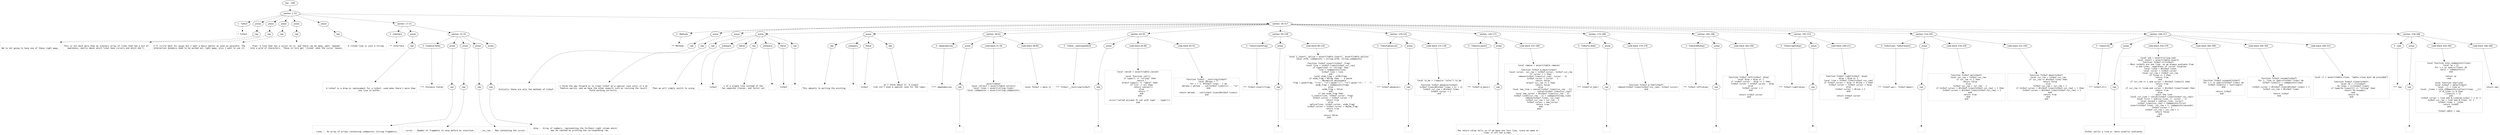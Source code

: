 digraph lpegNode {

node [fontname=Helvetica]
edge [style=dashed]

doc_0 [label="doc - 348"]


doc_0 -> { section_1}
{rank=same; section_1}

section_1 [label="section: 1-33"]


// END RANK doc_0

section_1 -> { header_2 prose_3 prose_4 prose_5 prose_6 prose_7 section_8 section_9}
{rank=same; header_2 prose_3 prose_4 prose_5 prose_6 prose_7 section_8 section_9}

header_2 [label="1 : Txtbuf"]

prose_3 [label="prose"]

prose_4 [label="prose"]

prose_5 [label="prose"]

prose_6 [label="prose"]

prose_7 [label="prose"]

section_8 [label="section: 17-21"]

section_9 [label="section: 34-317"]


// END RANK section_1

header_2 -> leaf_10
leaf_10  [color=Gray,shape=rectangle,fontname=Inconsolata,label="* Txtbuf"]
// END RANK header_2

prose_3 -> { raw_11}
{rank=same; raw_11}

raw_11 [label="raw"]


// END RANK prose_3

raw_11 -> leaf_12
leaf_12  [color=Gray,shape=rectangle,fontname=Inconsolata,label="

We're not going to have one of these right away.
"]
// END RANK raw_11

prose_4 -> { raw_13}
{rank=same; raw_13}

raw_13 [label="raw"]


// END RANK prose_4

raw_13 -> leaf_14
leaf_14  [color=Gray,shape=rectangle,fontname=Inconsolata,label="
This is not much more than an ordinary array of lines that has a bit of
awareness, mostly about which lines have cursors and which don't.
"]
// END RANK raw_13

prose_5 -> { raw_15}
{rank=same; raw_15}

raw_15 [label="raw"]


// END RANK prose_5

raw_15 -> leaf_16
leaf_16  [color=Gray,shape=rectangle,fontname=Inconsolata,label="
I'll circle back for quipu but I want a basic editor as soon as possible. The
interaction dynamics need to be worked out right away, plus I want to use it!
"]
// END RANK raw_15

prose_6 -> { raw_17}
{rank=same; raw_17}

raw_17 [label="raw"]


// END RANK prose_6

raw_17 -> leaf_18
leaf_18  [color=Gray,shape=rectangle,fontname=Inconsolata,label="
Plan: A line that has a cursor on it, and there can be many, gets 'opened'
into a grid of characters.  These in turn get 'closed' when the cursor leaves.
"]
// END RANK raw_17

prose_7 -> { raw_19}
{rank=same; raw_19}

raw_19 [label="raw"]


// END RANK prose_7

raw_19 -> leaf_20
leaf_20  [color=Gray,shape=rectangle,fontname=Inconsolata,label="
A closed line is just a string.

"]
// END RANK raw_19

section_8 -> { header_21 prose_22 section_23}
{rank=same; header_21 prose_22 section_23}

header_21 [label="2 : Interface"]

prose_22 [label="prose"]

section_23 [label="section: 22-33"]


// END RANK section_8

header_21 -> leaf_24
leaf_24  [color=Gray,shape=rectangle,fontname=Inconsolata,label="** Interface"]
// END RANK header_21

prose_22 -> { raw_25}
{rank=same; raw_25}

raw_25 [label="raw"]


// END RANK prose_22

raw_25 -> leaf_26
leaf_26  [color=Gray,shape=rectangle,fontname=Inconsolata,label="

  A txtbuf is a drop-in replacement for a txtbuf, used when there's more than
one line to buffer.
"]
// END RANK raw_25

section_23 -> { header_27 prose_28 prose_29 prose_30 prose_31}
{rank=same; header_27 prose_28 prose_29 prose_30 prose_31}

header_27 [label="3 : Instance fields"]

prose_28 [label="prose"]

prose_29 [label="prose"]

prose_30 [label="prose"]

prose_31 [label="prose"]


// END RANK section_23

header_27 -> leaf_32
leaf_32  [color=Gray,shape=rectangle,fontname=Inconsolata,label="*** Instance fields"]
// END RANK header_27

prose_28 -> { raw_33}
{rank=same; raw_33}

raw_33 [label="raw"]


// END RANK prose_28

raw_33 -> leaf_34
leaf_34  [color=Gray,shape=rectangle,fontname=Inconsolata,label="

- lines :  An array of arrays containing codepoints (string fragments).
"]
// END RANK raw_33

prose_29 -> { raw_35}
{rank=same; raw_35}

raw_35 [label="raw"]


// END RANK prose_29

raw_35 -> leaf_36
leaf_36  [color=Gray,shape=rectangle,fontname=Inconsolata,label="
- cursor :  Number of fragments to skip before an insertion.
"]
// END RANK raw_35

prose_30 -> { raw_37}
{rank=same; raw_37}

raw_37 [label="raw"]


// END RANK prose_30

raw_37 -> leaf_38
leaf_38  [color=Gray,shape=rectangle,fontname=Inconsolata,label="
- cur_row :  Row containing the cursor.
"]
// END RANK raw_37

prose_31 -> { raw_39}
{rank=same; raw_39}

raw_39 [label="raw"]


// END RANK prose_31

raw_39 -> leaf_40
leaf_40  [color=Gray,shape=rectangle,fontname=Inconsolata,label="
- disp :  Array of numbers, representing the furthest-right column which
          may be reached by printing the corresponding row.

"]
// END RANK raw_39

section_9 -> { header_41 prose_42 prose_43 prose_44 prose_45 section_46 section_47 section_48 section_49 section_50 section_51 section_52 section_53 section_54 section_55 section_56}
{rank=same; header_41 prose_42 prose_43 prose_44 prose_45 section_46 section_47 section_48 section_49 section_50 section_51 section_52 section_53 section_54 section_55 section_56}

header_41 [label="2 : Methods"]

prose_42 [label="prose"]

prose_43 [label="prose"]

prose_44 [label="prose"]

prose_45 [label="prose"]

section_46 [label="section: 49-61"]

section_47 [label="section: 62-93"]

section_48 [label="section: 94-128"]

section_49 [label="section: 129-141"]

section_50 [label="section: 142-171"]

section_51 [label="section: 172-180"]

section_52 [label="section: 181-196"]

section_53 [label="section: 197-213"]

section_54 [label="section: 214-245"]

section_55 [label="section: 246-317"]

section_56 [label="section: 318-348"]


// END RANK section_9

header_41 -> leaf_57
leaf_57  [color=Gray,shape=rectangle,fontname=Inconsolata,label="** Methods"]
// END RANK header_41

prose_42 -> { raw_58}
{rank=same; raw_58}

raw_58 [label="raw"]


// END RANK prose_42

raw_58 -> leaf_59
leaf_59  [color=Gray,shape=rectangle,fontname=Inconsolata,label="

Initially these are only the methods of txtbuf.
"]
// END RANK raw_58

prose_43 -> { raw_60}
{rank=same; raw_60}

raw_60 [label="raw"]


// END RANK prose_43

raw_60 -> leaf_61
leaf_61  [color=Gray,shape=rectangle,fontname=Inconsolata,label="
I think the way forward is to treat txtbuf as a special case until it's at
feature parity, and we have the other aspects such as resizing the result
field working correctly.
"]
// END RANK raw_60

prose_44 -> { raw_62 prespace_63 literal_64 raw_65 prespace_66 literal_67 raw_68}
{rank=same; raw_62 prespace_63 literal_64 raw_65 prespace_66 literal_67 raw_68}

raw_62 [label="raw"]

prespace_63 [label="prespace"]

literal_64 [label="literal"]

raw_65 [label="raw"]

prespace_66 [label="prespace"]

literal_67 [label="literal"]

raw_68 [label="raw"]


// END RANK prose_44

raw_62 -> leaf_69
leaf_69  [color=Gray,shape=rectangle,fontname=Inconsolata,label="
Then we will simply switch to using"]
// END RANK raw_62

prespace_63 -> leaf_70
leaf_70  [color=Gray,shape=rectangle,fontname=Inconsolata,label=" "]
// END RANK prespace_63

literal_64 -> leaf_71
leaf_71  [color=Gray,shape=rectangle,fontname=Inconsolata,label="txtbuf"]
// END RANK literal_64

raw_65 -> leaf_72
leaf_72  [color=Gray,shape=rectangle,fontname=Inconsolata,label="s of a single line instead of the
two separate classes, and factor out"]
// END RANK raw_65

prespace_66 -> leaf_73
leaf_73  [color=Gray,shape=rectangle,fontname=Inconsolata,label=" "]
// END RANK prespace_66

literal_67 -> leaf_74
leaf_74  [color=Gray,shape=rectangle,fontname=Inconsolata,label="txtbuf"]
// END RANK literal_67

raw_68 -> leaf_75
leaf_75  [color=Gray,shape=rectangle,fontname=Inconsolata,label=".
"]
// END RANK raw_68

prose_45 -> { raw_76 prespace_77 literal_78 raw_79}
{rank=same; raw_76 prespace_77 literal_78 raw_79}

raw_76 [label="raw"]

prespace_77 [label="prespace"]

literal_78 [label="literal"]

raw_79 [label="raw"]


// END RANK prose_45

raw_76 -> leaf_80
leaf_80  [color=Gray,shape=rectangle,fontname=Inconsolata,label="
This amounts to porting the existing"]
// END RANK raw_76

prespace_77 -> leaf_81
leaf_81  [color=Gray,shape=rectangle,fontname=Inconsolata,label=" "]
// END RANK prespace_77

literal_78 -> leaf_82
leaf_82  [color=Gray,shape=rectangle,fontname=Inconsolata,label="txtbuf"]
// END RANK literal_78

raw_79 -> leaf_83
leaf_83  [color=Gray,shape=rectangle,fontname=Inconsolata,label=", as I think about it. A single
line isn't even a special case for the logic.

"]
// END RANK raw_79

section_46 -> { header_84 prose_85 codeblock_86 codeblock_87}
{rank=same; header_84 prose_85 codeblock_86 codeblock_87}

header_84 [label="4 : dependencies"]

prose_85 [label="prose"]

codeblock_86 [label="code block 51-56"]

codeblock_87 [label="code block 58-60"]


// END RANK section_46

header_84 -> leaf_88
leaf_88  [color=Gray,shape=rectangle,fontname=Inconsolata,label="**** dependencies"]
// END RANK header_84

prose_85 -> { raw_89}
{rank=same; raw_89}

raw_89 [label="raw"]


// END RANK prose_85

raw_89 -> leaf_90
leaf_90  [color=Gray,shape=rectangle,fontname=Inconsolata,label="
"]
// END RANK raw_89

codeblock_86 -> leaf_91
leaf_91  [color=Gray,shape=rectangle,fontname=Inconsolata,label="assert(meta)
local collect = assert(table.collect)
local lines = assert(string.lines)
local codepoints = assert(string.codepoints)"]
// END RANK codeblock_86

codeblock_87 -> leaf_92
leaf_92  [color=Gray,shape=rectangle,fontname=Inconsolata,label="local Txtbuf = meta {}"]
// END RANK codeblock_87

section_47 -> { header_93 prose_94 codeblock_95 codeblock_96}
{rank=same; header_93 prose_94 codeblock_95 codeblock_96}

header_93 [label="3 : Txtbuf.__tostring(txtbuf)"]

prose_94 [label="prose"]

codeblock_95 [label="code block 64-80"]

codeblock_96 [label="code block 82-91"]


// END RANK section_47

header_93 -> leaf_97
leaf_97  [color=Gray,shape=rectangle,fontname=Inconsolata,label="*** Txtbuf.__tostring(txtbuf)"]
// END RANK header_93

prose_94 -> { raw_98}
{rank=same; raw_98}

raw_98 [label="raw"]


// END RANK prose_94

raw_98 -> leaf_99
leaf_99  [color=Gray,shape=rectangle,fontname=Inconsolata,label="
"]
// END RANK raw_98

codeblock_95 -> leaf_100
leaf_100  [color=Gray,shape=rectangle,fontname=Inconsolata,label="local concat = assert(table.concat)

local function cat(l)
   if type(l) == \"string\" then
      return l
   elseif type(l) == \"table\" then
      if l[1] ~= nil then
         return concat(l)
      else
         return \"\"
      end
   end

   error(\"called private fn cat with type\" .. type(l))
end"]
// END RANK codeblock_95

codeblock_96 -> leaf_101
leaf_101  [color=Gray,shape=rectangle,fontname=Inconsolata,label="function Txtbuf.__tostring(txtbuf)
   local phrase = \"\"
   for i = 1, #txtbuf.lines - 1 do
      phrase = phrase .. cat(txtbuf.lines[i]) .. \"\\n\"
   end

   return phrase .. cat(txtbuf.lines[#txtbuf.lines])
end"]
// END RANK codeblock_96

section_48 -> { header_102 prose_103 codeblock_104}
{rank=same; header_102 prose_103 codeblock_104}

header_102 [label="3 : Txtbuf:insert(frag)"]

prose_103 [label="prose"]

codeblock_104 [label="code block 96-126"]


// END RANK section_48

header_102 -> leaf_105
leaf_105  [color=Gray,shape=rectangle,fontname=Inconsolata,label="*** Txtbuf:insert(frag)"]
// END RANK header_102

prose_103 -> { raw_106}
{rank=same; raw_106}

raw_106 [label="raw"]


// END RANK prose_103

raw_106 -> leaf_107
leaf_107  [color=Gray,shape=rectangle,fontname=Inconsolata,label="
"]
// END RANK raw_106

codeblock_104 -> leaf_108
leaf_108  [color=Gray,shape=rectangle,fontname=Inconsolata,label="local t_insert, splice = assert(table.insert), assert(table.splice)
local utf8, codepoints = string.utf8, string.codepoints

function Txtbuf.insert(txtbuf, frag)
   local line = txtbuf.lines[txtbuf.cur_row]
   if type(line) == \"string\" then
      line = codepoints(line)
      txtbuf.line = line
   end
   local wide_frag = utf8(frag)
   if wide_frag < #frag then -- a paste
      -- Normalize whitespace
      frag = gsub(frag, \"\\r\\n\", \"\\n\"):gsub(\"\\r\", \"\\n\"):gsub(\"\\t\", \"   \")
      wide_frag = codepoints(frag)
   else
      wide_frag = false
   end
   if not wide_frag then
      t_insert(line, txtbuf.cursor, frag)
      txtbuf.cursor = txtbuf.cursor + 1
      return true
   else
      splice(line, txtbuf.cursor, wide_frag)
      txtbuf.cursor = txtbuf.cursor + #wide_frag
      return true
   end

   return false
end"]
// END RANK codeblock_104

section_49 -> { header_109 prose_110 codeblock_111}
{rank=same; header_109 prose_110 codeblock_111}

header_109 [label="3 : Txtbuf:advance()"]

prose_110 [label="prose"]

codeblock_111 [label="code block 131-139"]


// END RANK section_49

header_109 -> leaf_112
leaf_112  [color=Gray,shape=rectangle,fontname=Inconsolata,label="*** Txtbuf:advance()"]
// END RANK header_109

prose_110 -> { raw_113}
{rank=same; raw_113}

raw_113 [label="raw"]


// END RANK prose_110

raw_113 -> leaf_114
leaf_114  [color=Gray,shape=rectangle,fontname=Inconsolata,label="
"]
// END RANK raw_113

codeblock_111 -> leaf_115
leaf_115  [color=Gray,shape=rectangle,fontname=Inconsolata,label="local ts_bw = (require \"color\").ts_bw

function Txtbuf.advance(txtbuf)
   txtbuf.lines[#txtbuf.lines + 1] = {}
   txtbuf.cur_row = #txtbuf.lines
   txtbuf.cursor = 1
end"]
// END RANK codeblock_111

section_50 -> { header_116 prose_117 codeblock_118}
{rank=same; header_116 prose_117 codeblock_118}

header_116 [label="3 : Txtbuf:d_back()"]

prose_117 [label="prose"]

codeblock_118 [label="code block 147-169"]


// END RANK section_50

header_116 -> leaf_119
leaf_119  [color=Gray,shape=rectangle,fontname=Inconsolata,label="*** Txtbuf:d_back()"]
// END RANK header_116

prose_117 -> { raw_120}
{rank=same; raw_120}

raw_120 [label="raw"]


// END RANK prose_117

raw_120 -> leaf_121
leaf_121  [color=Gray,shape=rectangle,fontname=Inconsolata,label="

The return value tells us if we have one less line, since we need to
clear it off the screen.
"]
// END RANK raw_120

codeblock_118 -> leaf_122
leaf_122  [color=Gray,shape=rectangle,fontname=Inconsolata,label="local remove = assert(table.remove)

function Txtbuf.d_back(txtbuf)
   local cursor, cur_row = txtbuf.cursor, txtbuf.cur_row
   if cursor > 1 then
      remove(txtbuf.lines[cur_row], cursor - 1)
      txtbuf.cursor = cursor - 1
      return false
   elseif cur_row == 1 then
      return false
   else
      local new_line = concat(txtbuf.lines[cur_row - 1])
                       .. concat(txtbuf.lines[cur_row])
      local new_cursor = #txtbuf.lines[cur_row - 1]
      txtbuf.lines[cur_row - 1] = codepoints(new_line)
      remove(txtbuf.lines, cur_row)
      txtbuf.cur_row = cur_row - 1
      txtbuf.cursor = new_cursor
      return true
   end
end"]
// END RANK codeblock_118

section_51 -> { header_123 prose_124 codeblock_125}
{rank=same; header_123 prose_124 codeblock_125}

header_123 [label="3 : Txtbuf:d_fwd()"]

prose_124 [label="prose"]

codeblock_125 [label="code block 174-178"]


// END RANK section_51

header_123 -> leaf_126
leaf_126  [color=Gray,shape=rectangle,fontname=Inconsolata,label="*** Txtbuf:d_fwd()"]
// END RANK header_123

prose_124 -> { raw_127}
{rank=same; raw_127}

raw_127 [label="raw"]


// END RANK prose_124

raw_127 -> leaf_128
leaf_128  [color=Gray,shape=rectangle,fontname=Inconsolata,label="
"]
// END RANK raw_127

codeblock_125 -> leaf_129
leaf_129  [color=Gray,shape=rectangle,fontname=Inconsolata,label="function Txtbuf.d_fwd(txtbuf)
   remove(txtbuf.lines[txtbuf.cur_row], txtbuf.cursor)
end"]
// END RANK codeblock_125

section_52 -> { header_130 prose_131 codeblock_132}
{rank=same; header_130 prose_131 codeblock_132}

header_130 [label="3 : Txtbuf:left(disp)"]

prose_131 [label="prose"]

codeblock_132 [label="code block 183-194"]


// END RANK section_52

header_130 -> leaf_133
leaf_133  [color=Gray,shape=rectangle,fontname=Inconsolata,label="*** Txtbuf:left(disp)"]
// END RANK header_130

prose_131 -> { raw_134}
{rank=same; raw_134}

raw_134 [label="raw"]


// END RANK prose_131

raw_134 -> leaf_135
leaf_135  [color=Gray,shape=rectangle,fontname=Inconsolata,label="
"]
// END RANK raw_134

codeblock_132 -> leaf_136
leaf_136  [color=Gray,shape=rectangle,fontname=Inconsolata,label="function Txtbuf.left(txtbuf, disp)
   local disp = disp or 1
   if txtbuf.cursor - disp >= 1 then
      txtbuf.cursor = txtbuf.cursor - disp
   else
      txtbuf.cursor = 1
   end

   return txtbuf.cursor
end"]
// END RANK codeblock_132

section_53 -> { header_137 prose_138 codeblock_139}
{rank=same; header_137 prose_138 codeblock_139}

header_137 [label="3 : Txtbuf:right(disp)"]

prose_138 [label="prose"]

codeblock_139 [label="code block 199-211"]


// END RANK section_53

header_137 -> leaf_140
leaf_140  [color=Gray,shape=rectangle,fontname=Inconsolata,label="*** Txtbuf:right(disp)"]
// END RANK header_137

prose_138 -> { raw_141}
{rank=same; raw_141}

raw_141 [label="raw"]


// END RANK prose_138

raw_141 -> leaf_142
leaf_142  [color=Gray,shape=rectangle,fontname=Inconsolata,label="
"]
// END RANK raw_141

codeblock_139 -> leaf_143
leaf_143  [color=Gray,shape=rectangle,fontname=Inconsolata,label="function Txtbuf.right(txtbuf, disp)
   disp = disp or 1
   local line = txtbuf.lines[txtbuf.cur_row]
   if txtbuf.cursor + disp <= #line + 1 then
      txtbuf.cursor = txtbuf.cursor + disp
   else
      txtbuf.cursor = #line + 1
   end

   return txtbuf.cursor
end"]
// END RANK codeblock_139

section_54 -> { header_144 prose_145 codeblock_146 codeblock_147}
{rank=same; header_144 prose_145 codeblock_146 codeblock_147}

header_144 [label="3 : Txtbuf:up(), Txtbuf:down()"]

prose_145 [label="prose"]

codeblock_146 [label="code block 216-229"]

codeblock_147 [label="code block 231-244"]


// END RANK section_54

header_144 -> leaf_148
leaf_148  [color=Gray,shape=rectangle,fontname=Inconsolata,label="*** Txtbuf:up(), Txtbuf:down()"]
// END RANK header_144

prose_145 -> { raw_149}
{rank=same; raw_149}

raw_149 [label="raw"]


// END RANK prose_145

raw_149 -> leaf_150
leaf_150  [color=Gray,shape=rectangle,fontname=Inconsolata,label="
"]
// END RANK raw_149

codeblock_146 -> leaf_151
leaf_151  [color=Gray,shape=rectangle,fontname=Inconsolata,label="function Txtbuf.up(txtbuf)
   local cur_row = txtbuf.cur_row
   if cur_row == 1 then
      return false
   else
      txtbuf.cur_row = cur_row - 1
      if txtbuf.cursor > #txtbuf.lines[txtbuf.cur_row] + 1 then
         txtbuf.cursor = #txtbuf.lines[txtbuf.cur_row] + 1
      end
      return true
   end
end"]
// END RANK codeblock_146

codeblock_147 -> leaf_152
leaf_152  [color=Gray,shape=rectangle,fontname=Inconsolata,label="function Txtbuf.down(txtbuf)
   local cur_row = txtbuf.cur_row
   if cur_row == #txtbuf.lines then
      return false
   else
      txtbuf.cur_row = cur_row + 1
      if txtbuf.cursor > #txtbuf.lines[txtbuf.cur_row] + 1 then
         txtbuf.cursor = #txtbuf.lines[txtbuf.cur_row] + 1
      end
      return true
   end
end"]
// END RANK codeblock_147

section_55 -> { header_153 prose_154 codeblock_155 codeblock_156 codeblock_157 codeblock_158}
{rank=same; header_153 prose_154 codeblock_155 codeblock_156 codeblock_157 codeblock_158}

header_153 [label="3 : Txtbuf:nl()"]

prose_154 [label="prose"]

codeblock_155 [label="code block 250-279"]

codeblock_156 [label="code block 282-290"]

codeblock_157 [label="code block 292-302"]

codeblock_158 [label="code block 304-315"]


// END RANK section_55

header_153 -> leaf_159
leaf_159  [color=Gray,shape=rectangle,fontname=Inconsolata,label="*** Txtbuf:nl()"]
// END RANK header_153

prose_154 -> { raw_160}
{rank=same; raw_160}

raw_160 [label="raw"]


// END RANK prose_154

raw_160 -> leaf_161
leaf_161  [color=Gray,shape=rectangle,fontname=Inconsolata,label="

Either splits a line or (more usually) evaluates.
"]
// END RANK raw_160

codeblock_155 -> leaf_162
leaf_162  [color=Gray,shape=rectangle,fontname=Inconsolata,label="local sub = assert(string.sub)
local insert = assert(table.insert)
function Txtbuf.nl(txtbuf)
   -- Most txtbufs are one line, so we always evaluate from
   -- a one-liner, regardless of cursor location.
   local linum = #txtbuf.lines
   local cursor = txtbuf.cursor
   local cur_row = txtbuf.cur_row
   if linum == 1 then
      return true
   end
   if cur_row == 1 and cursor > #txtbuf.lines[1] then
      return true
   end
   if cur_row == linum and cursor > #txtbuf.lines[linum] then
      return true
   else
      -- split the line
      local cur_line = concat(txtbuf.lines[txtbuf.cur_row])
      local first = sub(cur_line, 1, cursor - 1)
      local second = sub(cur_line, cursor)
      txtbuf.lines[cur_row] = codepoints(first)
      insert(txtbuf.lines, cur_row + 1, codepoints(second))
      txtbuf.cursor = 1
      txtbuf.cur_row = cur_row + 1
      return false
   end
end"]
// END RANK codeblock_155

codeblock_156 -> leaf_163
leaf_163  [color=Gray,shape=rectangle,fontname=Inconsolata,label="function Txtbuf.suspend(txtbuf)
   for i,v in ipairs(txtbuf.lines) do
      txtbuf.lines[i] = tostring(v)
   end

   return txtbuf
end"]
// END RANK codeblock_156

codeblock_157 -> leaf_164
leaf_164  [color=Gray,shape=rectangle,fontname=Inconsolata,label="function Txtbuf.resume(txtbuf)
   for i, line in ipairs(txtbuf.lines) do
      txtbuf.lines[i] = codepoints(line)
   end
   txtbuf.cursor = #txtbuf.lines[#txtbuf.lines] + 1
   txtbuf.cur_row = #txtbuf.lines

   return txtbuf
end"]
// END RANK codeblock_157

codeblock_158 -> leaf_165
leaf_165  [color=Gray,shape=rectangle,fontname=Inconsolata,label="local cl = assert(table.clone, \"table.clone must be provided\")

function Txtbuf.clone(txtbuf)
   local tb = cl(txtbuf)
   tb.lines = cl(txtbuf.lines)
   if type(tb.lines[1]) == \"string\" then
      return tb:resume()
   end
   return tb
end"]
// END RANK codeblock_158

section_56 -> { header_166 prose_167 codeblock_168 codeblock_169}
{rank=same; header_166 prose_167 codeblock_168 codeblock_169}

header_166 [label="3 : new"]

prose_167 [label="prose"]

codeblock_168 [label="code block 320-344"]

codeblock_169 [label="code block 346-348"]


// END RANK section_56

header_166 -> leaf_170
leaf_170  [color=Gray,shape=rectangle,fontname=Inconsolata,label="*** new"]
// END RANK header_166

prose_167 -> { raw_171}
{rank=same; raw_171}

raw_171 [label="raw"]


// END RANK prose_167

raw_171 -> leaf_172
leaf_172  [color=Gray,shape=rectangle,fontname=Inconsolata,label="
"]
// END RANK raw_171

codeblock_168 -> leaf_173
leaf_173  [color=Gray,shape=rectangle,fontname=Inconsolata,label="local function into_codepoints(lines)
   local cp = {}
   for i,v in ipairs(lines) do
      cp[i] = codepoints(v)
   end

   return cp
end

local function new(line)
   local txtbuf = meta(Txtbuf)
   local __l = line or \"\"
   local _lines = into_codepoints(collect(lines, __l))
   if #_lines == 0 then
      _lines[1] = {}
   end
   txtbuf.cursor = line and #_lines[#_lines] + 1 or 1
   txtbuf.cur_row = line and #_lines  or 1
   txtbuf.lines = _lines
   return txtbuf
end

Txtbuf.idEst = new"]
// END RANK codeblock_168

codeblock_169 -> leaf_174
leaf_174  [color=Gray,shape=rectangle,fontname=Inconsolata,label="return new"]
// END RANK codeblock_169


}
